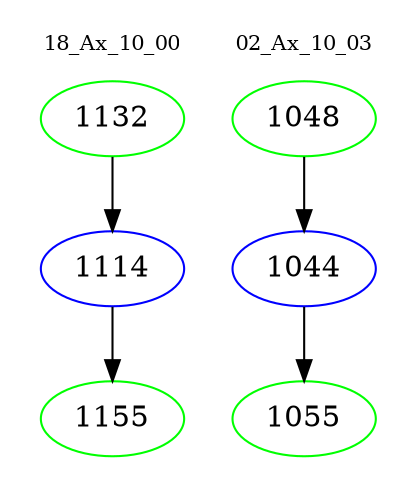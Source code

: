 digraph{
subgraph cluster_0 {
color = white
label = "18_Ax_10_00";
fontsize=10;
T0_1132 [label="1132", color="green"]
T0_1132 -> T0_1114 [color="black"]
T0_1114 [label="1114", color="blue"]
T0_1114 -> T0_1155 [color="black"]
T0_1155 [label="1155", color="green"]
}
subgraph cluster_1 {
color = white
label = "02_Ax_10_03";
fontsize=10;
T1_1048 [label="1048", color="green"]
T1_1048 -> T1_1044 [color="black"]
T1_1044 [label="1044", color="blue"]
T1_1044 -> T1_1055 [color="black"]
T1_1055 [label="1055", color="green"]
}
}
